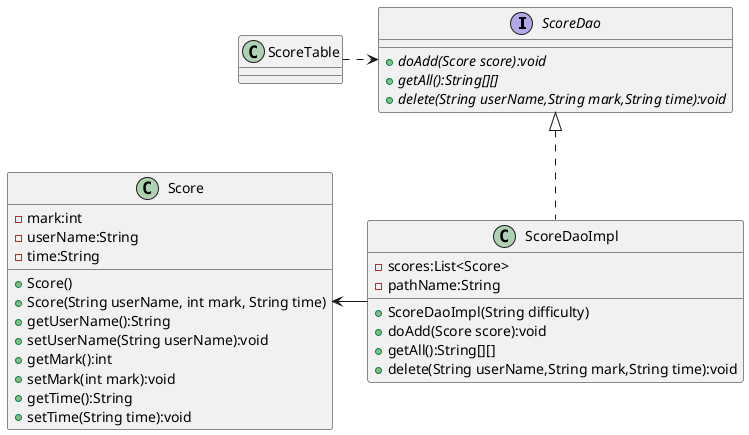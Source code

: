 @startuml
'https://plantuml.com/class-diagram

interface ScoreDao {
    + {abstract} doAdd(Score score):void
    + {abstract} getAll():String[][]
    + {abstract} delete(String userName,String mark,String time):void
}

class Score {
	- mark:int
    - userName:String
    - time:String
    + Score()
    + Score(String userName, int mark, String time)
    + getUserName():String
    + setUserName(String userName):void
    + getMark():int
    + setMark(int mark):void
    + getTime():String
    + setTime(String time):void
}

class ScoreDaoImpl {
	- scores:List<Score>
	- pathName:String
    + ScoreDaoImpl(String difficulty)
    + doAdd(Score score):void
    + getAll():String[][]
    + delete(String userName,String mark,String time):void
}

class ScoreTable {

}

Score <-right- ScoreDaoImpl
ScoreDao <|.down. ScoreDaoImpl
ScoreTable .right.> ScoreDao



@enduml